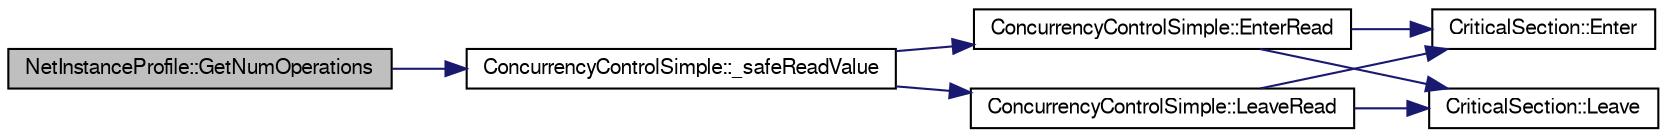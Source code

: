 digraph G
{
  edge [fontname="FreeSans",fontsize="10",labelfontname="FreeSans",labelfontsize="10"];
  node [fontname="FreeSans",fontsize="10",shape=record];
  rankdir=LR;
  Node1 [label="NetInstanceProfile::GetNumOperations",height=0.2,width=0.4,color="black", fillcolor="grey75", style="filled" fontcolor="black"];
  Node1 -> Node2 [color="midnightblue",fontsize="10",style="solid"];
  Node2 [label="ConcurrencyControlSimple::_safeReadValue",height=0.2,width=0.4,color="black", fillcolor="white", style="filled",URL="$class_concurrency_control_simple.html#a1c346ff35d22a75bf37106dbd380481a"];
  Node2 -> Node3 [color="midnightblue",fontsize="10",style="solid"];
  Node3 [label="ConcurrencyControlSimple::EnterRead",height=0.2,width=0.4,color="black", fillcolor="white", style="filled",URL="$class_concurrency_control_simple.html#a2fe44e5187f242c6770f22744fbbb9fc"];
  Node3 -> Node4 [color="midnightblue",fontsize="10",style="solid"];
  Node4 [label="CriticalSection::Enter",height=0.2,width=0.4,color="black", fillcolor="white", style="filled",URL="$class_critical_section.html#a509be5342b2f07ae06e1af5d9e08b871"];
  Node3 -> Node5 [color="midnightblue",fontsize="10",style="solid"];
  Node5 [label="CriticalSection::Leave",height=0.2,width=0.4,color="black", fillcolor="white", style="filled",URL="$class_critical_section.html#a6fa0931385f066492f31fc98e3fca657"];
  Node2 -> Node6 [color="midnightblue",fontsize="10",style="solid"];
  Node6 [label="ConcurrencyControlSimple::LeaveRead",height=0.2,width=0.4,color="black", fillcolor="white", style="filled",URL="$class_concurrency_control_simple.html#a5899652d881e107574a98d15cae50830"];
  Node6 -> Node4 [color="midnightblue",fontsize="10",style="solid"];
  Node6 -> Node5 [color="midnightblue",fontsize="10",style="solid"];
}
